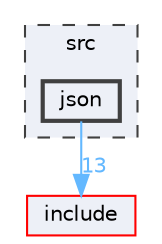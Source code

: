 digraph "src/json"
{
 // LATEX_PDF_SIZE
  bgcolor="transparent";
  edge [fontname=Helvetica,fontsize=10,labelfontname=Helvetica,labelfontsize=10];
  node [fontname=Helvetica,fontsize=10,shape=box,height=0.2,width=0.4];
  compound=true
  subgraph clusterdir_68267d1309a1af8e8297ef4c3efbcdba {
    graph [ bgcolor="#edf0f7", pencolor="grey25", label="src", fontname=Helvetica,fontsize=10 style="filled,dashed", URL="dir_68267d1309a1af8e8297ef4c3efbcdba.html",tooltip=""]
  dir_da4c9dd239018fe26269ba2e1cf7c9a1 [label="json", fillcolor="#edf0f7", color="grey25", style="filled,bold", URL="dir_da4c9dd239018fe26269ba2e1cf7c9a1.html",tooltip=""];
  }
  dir_d44c64559bbebec7f509842c48db8b23 [label="include", fillcolor="#edf0f7", color="red", style="filled", URL="dir_d44c64559bbebec7f509842c48db8b23.html",tooltip=""];
  dir_da4c9dd239018fe26269ba2e1cf7c9a1->dir_d44c64559bbebec7f509842c48db8b23 [headlabel="13", labeldistance=1.5 headhref="dir_000023_000018.html" href="dir_000023_000018.html" color="steelblue1" fontcolor="steelblue1"];
}
